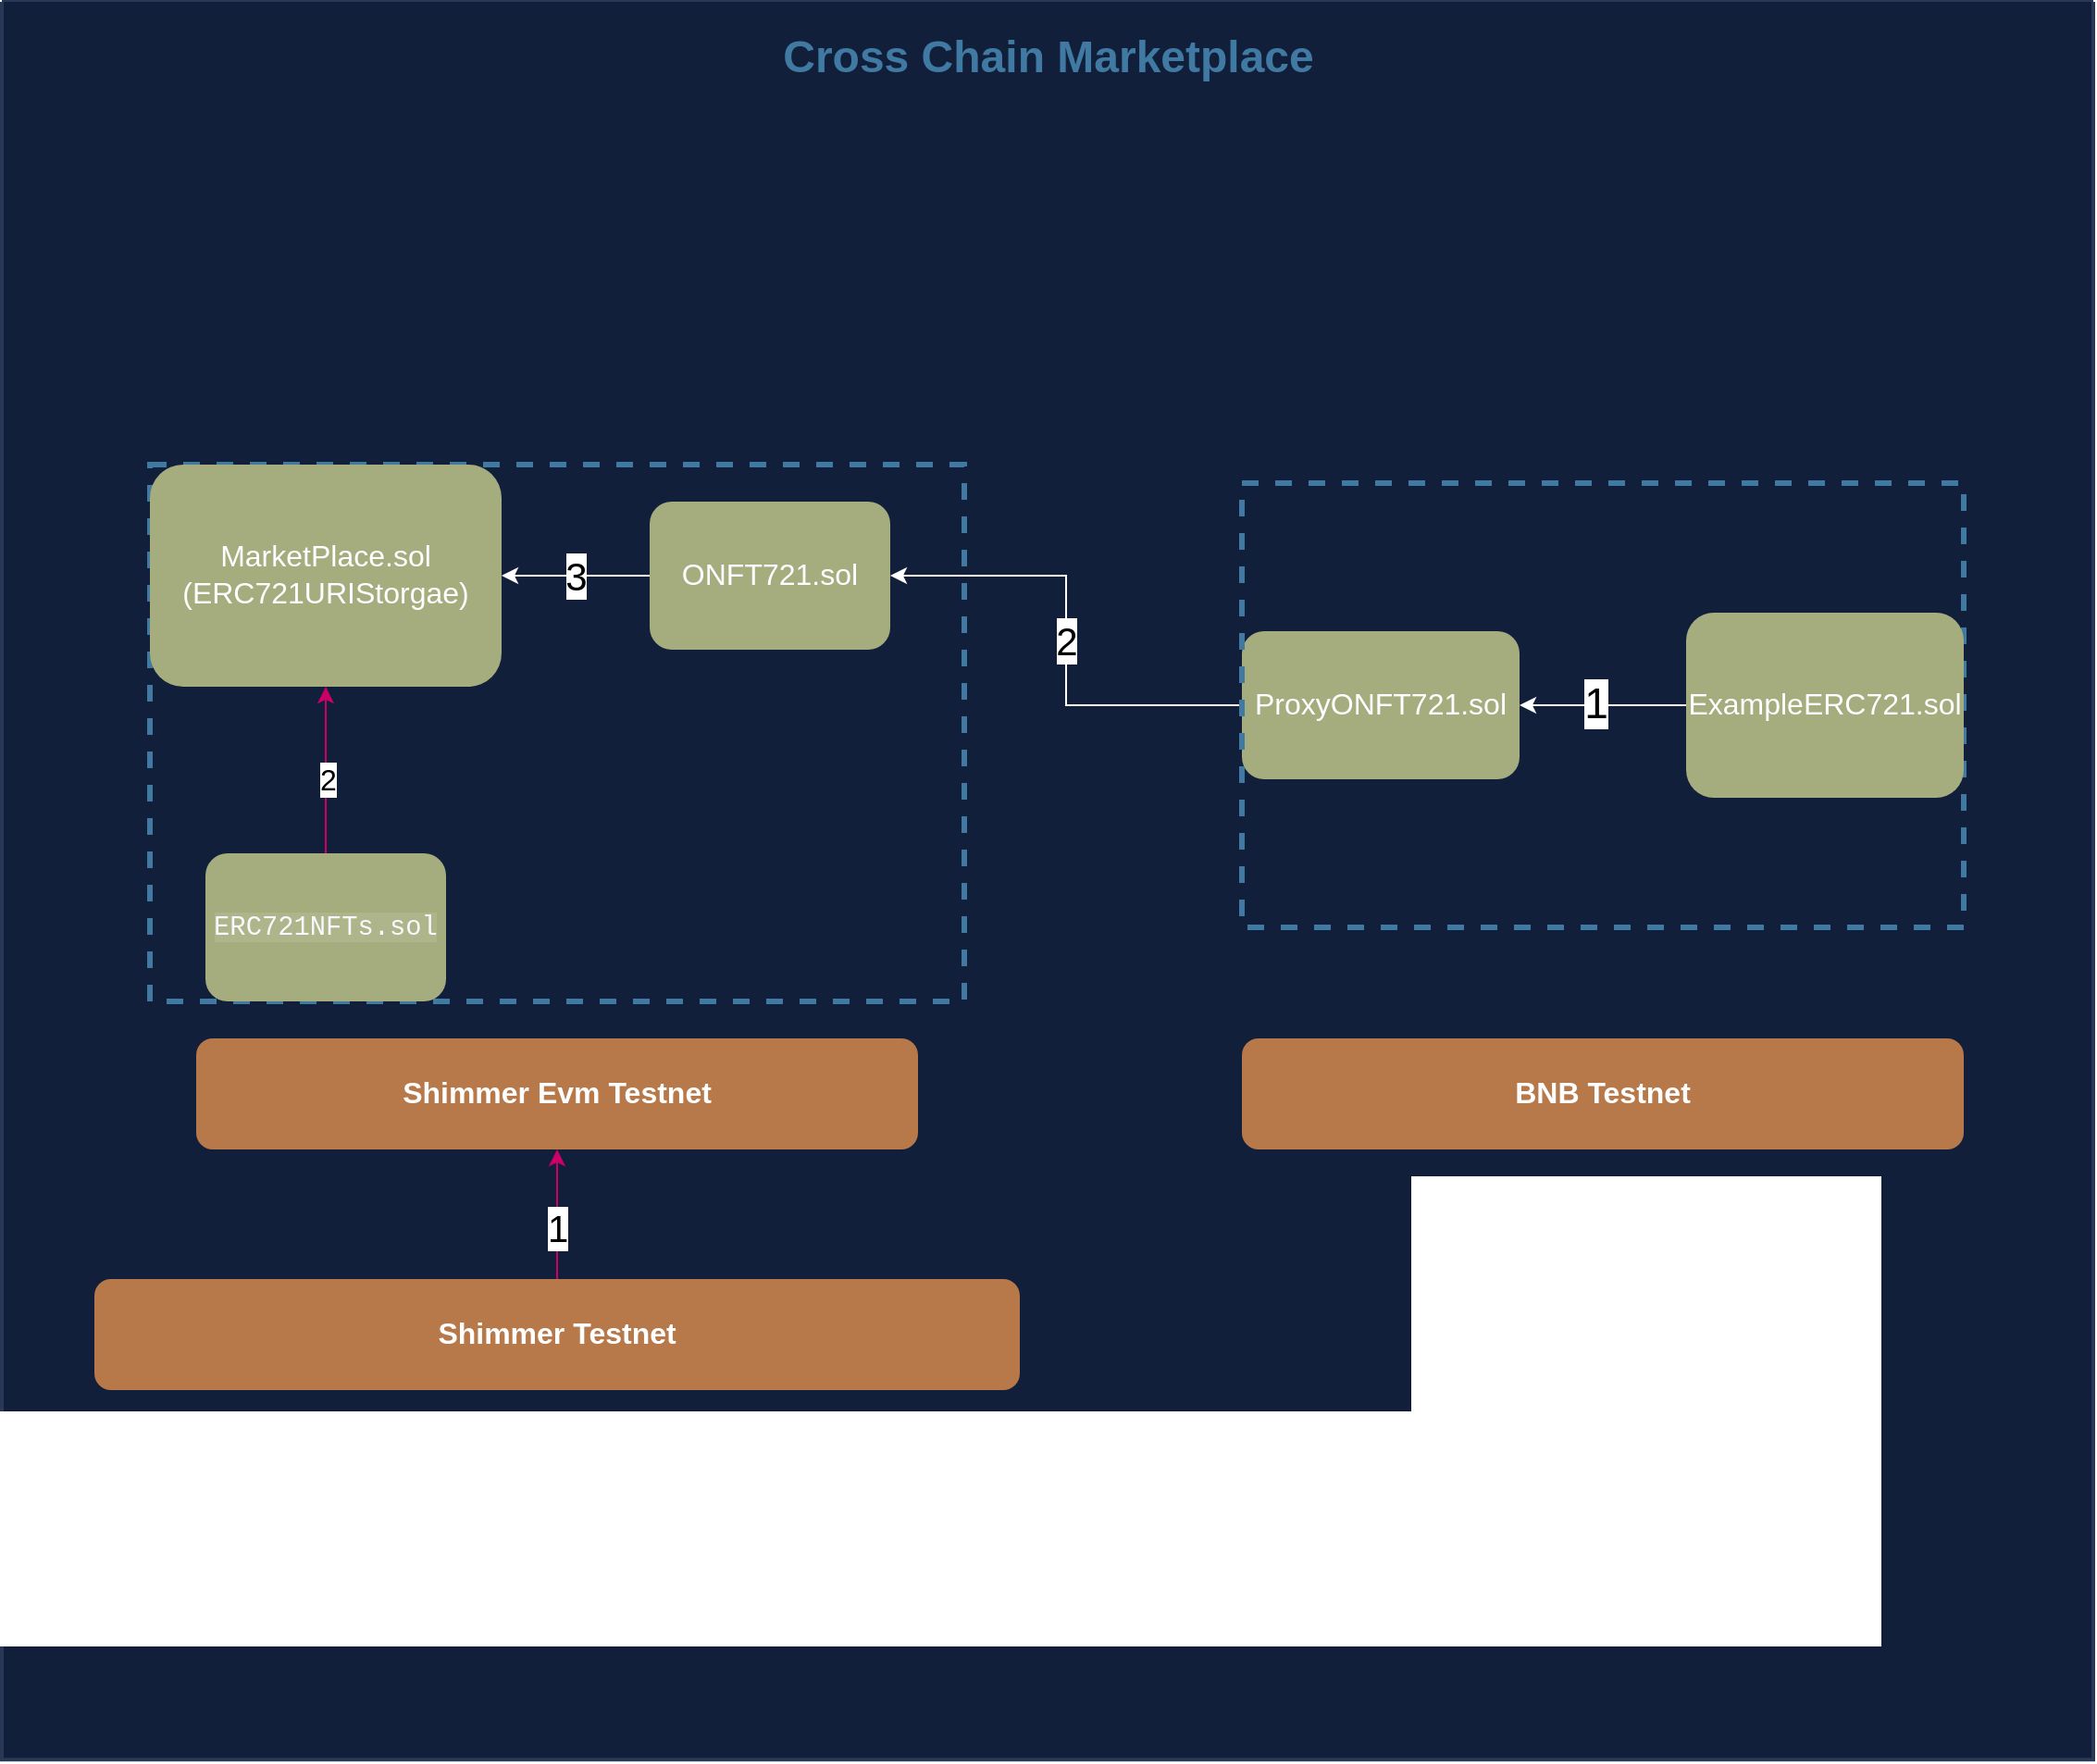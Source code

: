 <mxfile version="24.6.4" type="device">
  <diagram id="SNBsGhhnAEOCNBlOp1_g" name="Page-1">
    <mxGraphModel dx="2103" dy="831" grid="1" gridSize="10" guides="1" tooltips="1" connect="1" arrows="1" fold="1" page="1" pageScale="1" pageWidth="850" pageHeight="1100" math="0" shadow="0">
      <root>
        <mxCell id="0" />
        <mxCell id="1" parent="0" />
        <mxCell id="Wkf_ctudeOCOec-V9ZH6-1" value="&lt;h4&gt;&lt;font face=&quot;Helvetica&quot; style=&quot;font-size: 24px; line-height: 1.2;&quot;&gt;Cross Chain Marketplace&lt;/font&gt;&lt;/h4&gt;" style="swimlane;html=1;startSize=0;fontStyle=0;collapsible=0;horizontal=1;swimlaneLine=0;strokeWidth=2;swimlaneFillColor=#111F3B;fillColor=#111F3B;strokeColor=#293856;fontColor=#4079A1;resizeWidth=0;fontFamily=Tahoma;swimlaneHead=1;noLabel=0;spacingTop=60;" parent="1" vertex="1">
          <mxGeometry x="-450" y="120" width="1130" height="949.61" as="geometry" />
        </mxCell>
        <mxCell id="Wkf_ctudeOCOec-V9ZH6-2" style="edgeStyle=orthogonalEdgeStyle;rounded=0;orthogonalLoop=1;jettySize=auto;html=1;fontSize=8;entryX=0.5;entryY=0;entryDx=0;entryDy=0;entryPerimeter=0;strokeColor=#369FAB;fontFamily=Helvetica;" parent="Wkf_ctudeOCOec-V9ZH6-1" edge="1">
          <mxGeometry relative="1" as="geometry">
            <mxPoint x="210.5" y="421.39" as="sourcePoint" />
          </mxGeometry>
        </mxCell>
        <mxCell id="Wkf_ctudeOCOec-V9ZH6-3" value="" style="edgeStyle=orthogonalEdgeStyle;rounded=0;orthogonalLoop=1;jettySize=auto;html=1;exitX=0.5;exitY=1;exitDx=0;exitDy=0;exitPerimeter=0;strokeColor=#73A97B;fontFamily=Helvetica;" parent="Wkf_ctudeOCOec-V9ZH6-1" edge="1">
          <mxGeometry relative="1" as="geometry">
            <mxPoint x="210.5" y="570" as="sourcePoint" />
          </mxGeometry>
        </mxCell>
        <mxCell id="Wkf_ctudeOCOec-V9ZH6-4" value="yes" style="edgeLabel;html=1;align=center;verticalAlign=middle;resizable=0;points=[];fontSize=12;fontColor=#73A97B;labelBackgroundColor=#111F3B;fontFamily=Tahoma;" parent="Wkf_ctudeOCOec-V9ZH6-3" vertex="1" connectable="0">
          <mxGeometry x="0.506" relative="1" as="geometry">
            <mxPoint y="-17" as="offset" />
          </mxGeometry>
        </mxCell>
        <mxCell id="MZ1kVBi8uTkFMNQVEjSu-13" style="edgeStyle=orthogonalEdgeStyle;rounded=0;orthogonalLoop=1;jettySize=auto;html=1;exitX=0.5;exitY=0;exitDx=0;exitDy=0;entryX=0.5;entryY=1;entryDx=0;entryDy=0;strokeColor=#CC0066;" parent="Wkf_ctudeOCOec-V9ZH6-1" source="Wkf_ctudeOCOec-V9ZH6-11" target="Wkf_ctudeOCOec-V9ZH6-12" edge="1">
          <mxGeometry relative="1" as="geometry" />
        </mxCell>
        <mxCell id="MZ1kVBi8uTkFMNQVEjSu-21" value="&lt;font style=&quot;font-size: 20px;&quot;&gt;1&lt;/font&gt;" style="edgeLabel;html=1;align=center;verticalAlign=middle;resizable=0;points=[];" parent="MZ1kVBi8uTkFMNQVEjSu-13" vertex="1" connectable="0">
          <mxGeometry x="-0.206" relative="1" as="geometry">
            <mxPoint as="offset" />
          </mxGeometry>
        </mxCell>
        <mxCell id="Wkf_ctudeOCOec-V9ZH6-11" value="&lt;span style=&quot;line-height: 1; font-size: 16px;&quot;&gt;&lt;font style=&quot;font-size: 16px;&quot;&gt;&lt;b&gt;Shimmer Testnet&lt;/b&gt;&lt;/font&gt;&lt;/span&gt;" style="rounded=1;whiteSpace=wrap;html=1;fontFamily=Helvetica;fontSize=16;fillColor=#B7784A;spacingBottom=3;strokeColor=none;fontColor=#FFFFFF;" parent="Wkf_ctudeOCOec-V9ZH6-1" vertex="1">
          <mxGeometry x="50" y="690" width="500" height="60" as="geometry" />
        </mxCell>
        <mxCell id="Wkf_ctudeOCOec-V9ZH6-12" value="&lt;span style=&quot;line-height: 1; font-size: 16px;&quot;&gt;&lt;font style=&quot;font-size: 16px;&quot;&gt;&lt;b&gt;Shimmer Evm Testnet&lt;/b&gt;&lt;br style=&quot;font-size: 16px;&quot;&gt;&lt;/font&gt;&lt;/span&gt;" style="rounded=1;whiteSpace=wrap;html=1;fontFamily=Helvetica;fontSize=16;fillColor=#B7784A;spacingBottom=3;strokeColor=none;fontColor=#FFFFFF;" parent="Wkf_ctudeOCOec-V9ZH6-1" vertex="1">
          <mxGeometry x="105" y="560" width="390" height="60" as="geometry" />
        </mxCell>
        <mxCell id="Wkf_ctudeOCOec-V9ZH6-13" value="&lt;span style=&quot;line-height: 1; font-size: 16px;&quot;&gt;&lt;font style=&quot;font-size: 16px;&quot;&gt;&lt;b&gt;BNB Testnet&lt;/b&gt;&lt;/font&gt;&lt;/span&gt;" style="rounded=1;whiteSpace=wrap;html=1;fontFamily=Helvetica;fontSize=16;fillColor=#B7784A;spacingBottom=3;strokeColor=none;fontColor=#FFFFFF;" parent="Wkf_ctudeOCOec-V9ZH6-1" vertex="1">
          <mxGeometry x="670" y="560" width="390" height="60" as="geometry" />
        </mxCell>
        <mxCell id="Wkf_ctudeOCOec-V9ZH6-16" value="" style="rounded=0;whiteSpace=wrap;html=1;dashed=1;fontFamily=Helvetica;fontSize=16;fontColor=#4079A1;strokeColor=#4079A1;strokeWidth=3;fillColor=none;fontStyle=1;spacingRight=0;align=left;spacingLeft=14;" parent="Wkf_ctudeOCOec-V9ZH6-1" vertex="1">
          <mxGeometry x="80" y="250" width="440" height="290" as="geometry" />
        </mxCell>
        <mxCell id="Wkf_ctudeOCOec-V9ZH6-17" value="MarketPlace.sol&lt;div&gt;(ERC721URIStorgae)&lt;/div&gt;" style="rounded=1;whiteSpace=wrap;html=1;fontFamily=Helvetica;fontSize=16;fillColor=#A5AC7E;spacingBottom=3;strokeColor=none;fontColor=#FFFFFF;" parent="Wkf_ctudeOCOec-V9ZH6-1" vertex="1">
          <mxGeometry x="80" y="250" width="190" height="120" as="geometry" />
        </mxCell>
        <mxCell id="Wkf_ctudeOCOec-V9ZH6-18" value="ProxyONFT721.sol" style="rounded=1;whiteSpace=wrap;html=1;fontFamily=Helvetica;fontSize=16;fillColor=#A5AC7E;spacingBottom=3;strokeColor=none;fontColor=#FFFFFF;" parent="Wkf_ctudeOCOec-V9ZH6-1" vertex="1">
          <mxGeometry x="670" y="340" width="150" height="80" as="geometry" />
        </mxCell>
        <mxCell id="MZ1kVBi8uTkFMNQVEjSu-9" value="&lt;font style=&quot;font-size: 21px;&quot;&gt;2&lt;/font&gt;" style="edgeStyle=orthogonalEdgeStyle;rounded=0;orthogonalLoop=1;jettySize=auto;html=1;exitX=0;exitY=0.5;exitDx=0;exitDy=0;entryX=1;entryY=0.5;entryDx=0;entryDy=0;strokeColor=#FFFFFF;" parent="Wkf_ctudeOCOec-V9ZH6-1" source="Wkf_ctudeOCOec-V9ZH6-19" target="Wkf_ctudeOCOec-V9ZH6-20" edge="1">
          <mxGeometry relative="1" as="geometry" />
        </mxCell>
        <mxCell id="Wkf_ctudeOCOec-V9ZH6-19" value="" style="rounded=0;whiteSpace=wrap;html=1;dashed=1;fontFamily=Helvetica;fontSize=16;fontColor=#4079A1;strokeColor=#4079A1;strokeWidth=3;fillColor=none;fontStyle=1;spacingRight=0;align=left;spacingLeft=14;" parent="Wkf_ctudeOCOec-V9ZH6-1" vertex="1">
          <mxGeometry x="670" y="260" width="390" height="240" as="geometry" />
        </mxCell>
        <mxCell id="MZ1kVBi8uTkFMNQVEjSu-10" value="&lt;font style=&quot;font-size: 21px;&quot;&gt;3&lt;/font&gt;" style="edgeStyle=orthogonalEdgeStyle;rounded=0;orthogonalLoop=1;jettySize=auto;html=1;exitX=0;exitY=0.5;exitDx=0;exitDy=0;entryX=1;entryY=0.5;entryDx=0;entryDy=0;strokeColor=#FFFFFF;" parent="Wkf_ctudeOCOec-V9ZH6-1" source="Wkf_ctudeOCOec-V9ZH6-20" target="Wkf_ctudeOCOec-V9ZH6-17" edge="1">
          <mxGeometry relative="1" as="geometry" />
        </mxCell>
        <mxCell id="Wkf_ctudeOCOec-V9ZH6-20" value="ONFT721.sol" style="rounded=1;whiteSpace=wrap;html=1;fontFamily=Helvetica;fontSize=16;fillColor=#A5AC7E;spacingBottom=3;strokeColor=none;fontColor=#FFFFFF;" parent="Wkf_ctudeOCOec-V9ZH6-1" vertex="1">
          <mxGeometry x="350" y="270" width="130" height="80" as="geometry" />
        </mxCell>
        <mxCell id="MZ1kVBi8uTkFMNQVEjSu-7" value="" style="edgeStyle=orthogonalEdgeStyle;rounded=0;orthogonalLoop=1;jettySize=auto;html=1;strokeColor=#FFFFFF;" parent="Wkf_ctudeOCOec-V9ZH6-1" source="MZ1kVBi8uTkFMNQVEjSu-1" target="Wkf_ctudeOCOec-V9ZH6-18" edge="1">
          <mxGeometry relative="1" as="geometry" />
        </mxCell>
        <mxCell id="MZ1kVBi8uTkFMNQVEjSu-8" value="&lt;font style=&quot;font-size: 23px;&quot;&gt;1&lt;/font&gt;" style="edgeLabel;html=1;align=center;verticalAlign=middle;resizable=0;points=[];" parent="MZ1kVBi8uTkFMNQVEjSu-7" vertex="1" connectable="0">
          <mxGeometry x="0.089" y="-1" relative="1" as="geometry">
            <mxPoint as="offset" />
          </mxGeometry>
        </mxCell>
        <mxCell id="MZ1kVBi8uTkFMNQVEjSu-1" value="ExampleERC721.sol" style="rounded=1;whiteSpace=wrap;html=1;fontFamily=Helvetica;fontSize=16;fillColor=#A5AC7E;spacingBottom=3;strokeColor=none;fontColor=#FFFFFF;" parent="Wkf_ctudeOCOec-V9ZH6-1" vertex="1">
          <mxGeometry x="910" y="330" width="150" height="100" as="geometry" />
        </mxCell>
        <mxCell id="MZ1kVBi8uTkFMNQVEjSu-16" style="edgeStyle=orthogonalEdgeStyle;rounded=0;orthogonalLoop=1;jettySize=auto;html=1;exitX=0.5;exitY=0;exitDx=0;exitDy=0;strokeColor=#CC0066;" parent="Wkf_ctudeOCOec-V9ZH6-1" source="MZ1kVBi8uTkFMNQVEjSu-15" target="Wkf_ctudeOCOec-V9ZH6-17" edge="1">
          <mxGeometry relative="1" as="geometry" />
        </mxCell>
        <mxCell id="MZ1kVBi8uTkFMNQVEjSu-17" value="2" style="edgeLabel;html=1;align=center;verticalAlign=middle;resizable=0;points=[];" parent="MZ1kVBi8uTkFMNQVEjSu-16" vertex="1" connectable="0">
          <mxGeometry x="-0.116" y="-1" relative="1" as="geometry">
            <mxPoint as="offset" />
          </mxGeometry>
        </mxCell>
        <mxCell id="MZ1kVBi8uTkFMNQVEjSu-20" value="&lt;font style=&quot;font-size: 16px;&quot;&gt;2&lt;/font&gt;" style="edgeLabel;html=1;align=center;verticalAlign=middle;resizable=0;points=[];" parent="MZ1kVBi8uTkFMNQVEjSu-16" vertex="1" connectable="0">
          <mxGeometry x="-0.115" y="-1" relative="1" as="geometry">
            <mxPoint as="offset" />
          </mxGeometry>
        </mxCell>
        <mxCell id="MZ1kVBi8uTkFMNQVEjSu-15" value="&lt;span style=&quot;color: rgb(247, 249, 253); font-family: SFMono-Regular, Menlo, Monaco, Consolas, &amp;quot;Liberation Mono&amp;quot;, &amp;quot;Courier New&amp;quot;, monospace; font-size: 14.4px; text-align: start; background-color: rgba(255, 255, 255, 0.1);&quot;&gt;ERC721NFTs.sol&lt;/span&gt;" style="rounded=1;whiteSpace=wrap;html=1;fontFamily=Helvetica;fontSize=16;fillColor=#A5AC7E;spacingBottom=3;strokeColor=none;fontColor=#FFFFFF;" parent="Wkf_ctudeOCOec-V9ZH6-1" vertex="1">
          <mxGeometry x="110" y="460" width="130" height="80" as="geometry" />
        </mxCell>
      </root>
    </mxGraphModel>
  </diagram>
</mxfile>
